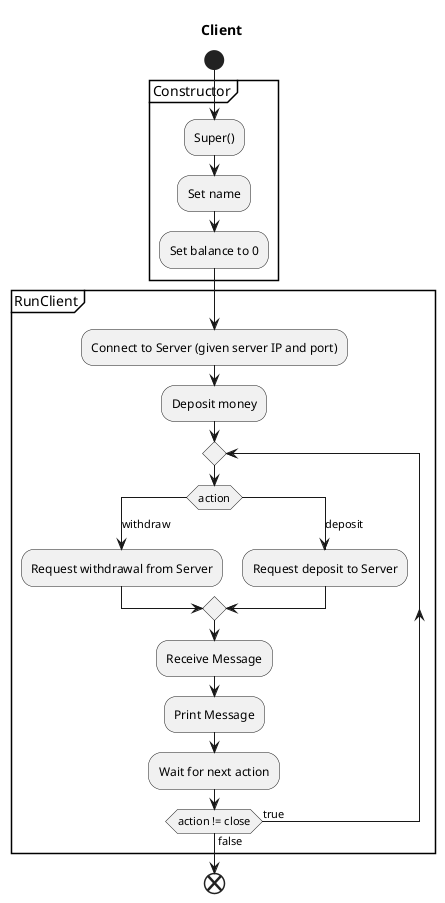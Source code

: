@startuml Activity Diagram
title Client
start
partition Constructor {
    :Super();
    :Set name;
    :Set balance to 0;
}
partition RunClient {
    :Connect to Server (given server IP and port);
    :Deposit money;
    repeat
        switch (action)
            case (withdraw) 
                :Request withdrawal from Server;
            case (deposit) 
                :Request deposit to Server;
        endswitch
        :Receive Message;
        :Print Message;
        :Wait for next action;
    repeat while(action != close) is (true) not (false)
}
end
@enduml